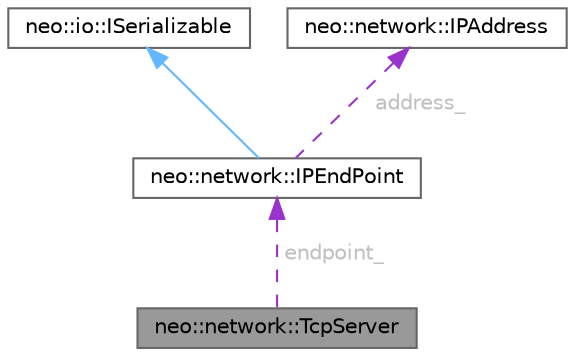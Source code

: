 digraph "neo::network::TcpServer"
{
 // LATEX_PDF_SIZE
  bgcolor="transparent";
  edge [fontname=Helvetica,fontsize=10,labelfontname=Helvetica,labelfontsize=10];
  node [fontname=Helvetica,fontsize=10,shape=box,height=0.2,width=0.4];
  Node1 [id="Node000001",label="neo::network::TcpServer",height=0.2,width=0.4,color="gray40", fillcolor="grey60", style="filled", fontcolor="black",tooltip="Represents a TCP server."];
  Node2 -> Node1 [id="edge1_Node000001_Node000002",dir="back",color="darkorchid3",style="dashed",tooltip=" ",label=<<TABLE CELLBORDER="0" BORDER="0"><TR><TD VALIGN="top" ALIGN="LEFT" CELLPADDING="1" CELLSPACING="0">endpoint_</TD></TR>
</TABLE>> ,fontcolor="grey" ];
  Node2 [id="Node000002",label="neo::network::IPEndPoint",height=0.2,width=0.4,color="gray40", fillcolor="white", style="filled",URL="$classneo_1_1network_1_1_i_p_end_point.html",tooltip="Represents an IP endpoint (address and port)."];
  Node3 -> Node2 [id="edge2_Node000002_Node000003",dir="back",color="steelblue1",style="solid",tooltip=" "];
  Node3 [id="Node000003",label="neo::io::ISerializable",height=0.2,width=0.4,color="gray40", fillcolor="white", style="filled",URL="$classneo_1_1io_1_1_i_serializable.html",tooltip="Interface for objects that can be serialized/deserialized."];
  Node4 -> Node2 [id="edge3_Node000002_Node000004",dir="back",color="darkorchid3",style="dashed",tooltip=" ",label=<<TABLE CELLBORDER="0" BORDER="0"><TR><TD VALIGN="top" ALIGN="LEFT" CELLPADDING="1" CELLSPACING="0">address_</TD></TR>
</TABLE>> ,fontcolor="grey" ];
  Node4 [id="Node000004",label="neo::network::IPAddress",height=0.2,width=0.4,color="gray40", fillcolor="white", style="filled",URL="$classneo_1_1network_1_1_i_p_address.html",tooltip="Represents an IP address."];
}
